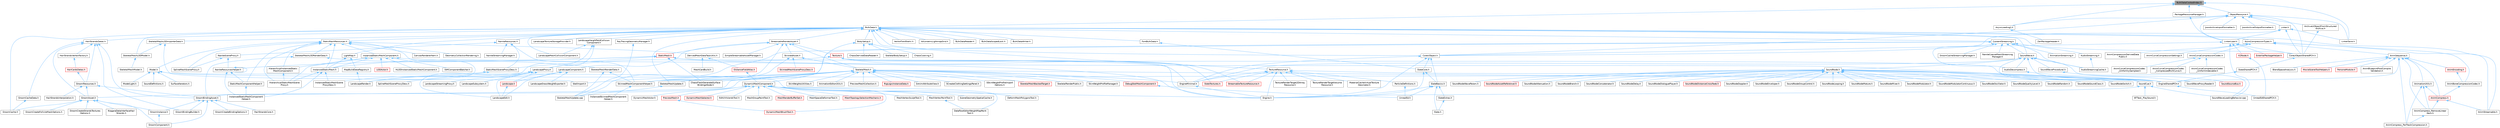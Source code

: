 digraph "BulkDataCookedIndex.h"
{
 // INTERACTIVE_SVG=YES
 // LATEX_PDF_SIZE
  bgcolor="transparent";
  edge [fontname=Helvetica,fontsize=10,labelfontname=Helvetica,labelfontsize=10];
  node [fontname=Helvetica,fontsize=10,shape=box,height=0.2,width=0.4];
  Node1 [id="Node000001",label="BulkDataCookedIndex.h",height=0.2,width=0.4,color="gray40", fillcolor="grey60", style="filled", fontcolor="black",tooltip=" "];
  Node1 -> Node2 [id="edge1_Node000001_Node000002",dir="back",color="steelblue1",style="solid",tooltip=" "];
  Node2 [id="Node000002",label="AsyncLoading2.h",height=0.2,width=0.4,color="grey40", fillcolor="white", style="filled",URL="$dd/db7/AsyncLoading2_8h.html",tooltip=" "];
  Node2 -> Node3 [id="edge2_Node000002_Node000003",dir="back",color="steelblue1",style="solid",tooltip=" "];
  Node3 [id="Node000003",label="ZenPackageHeader.h",height=0.2,width=0.4,color="grey40", fillcolor="white", style="filled",URL="$df/dfa/ZenPackageHeader_8h.html",tooltip=" "];
  Node1 -> Node4 [id="edge3_Node000001_Node000004",dir="back",color="steelblue1",style="solid",tooltip=" "];
  Node4 [id="Node000004",label="BulkData.h",height=0.2,width=0.4,color="grey40", fillcolor="white", style="filled",URL="$d4/d8e/BulkData_8h.html",tooltip=" "];
  Node4 -> Node5 [id="edge4_Node000004_Node000005",dir="back",color="steelblue1",style="solid",tooltip=" "];
  Node5 [id="Node000005",label="AnimCompressionTypes.h",height=0.2,width=0.4,color="grey40", fillcolor="white", style="filled",URL="$d1/d3b/AnimCompressionTypes_8h.html",tooltip=" "];
  Node5 -> Node6 [id="edge5_Node000005_Node000006",dir="back",color="steelblue1",style="solid",tooltip=" "];
  Node6 [id="Node000006",label="AnimBoneCompressionCodec.h",height=0.2,width=0.4,color="grey40", fillcolor="white", style="filled",URL="$dd/dc3/AnimBoneCompressionCodec_8h.html",tooltip=" "];
  Node6 -> Node7 [id="edge6_Node000006_Node000007",dir="back",color="steelblue1",style="solid",tooltip=" "];
  Node7 [id="Node000007",label="AnimCompress.h",height=0.2,width=0.4,color="red", fillcolor="#FFF0F0", style="filled",URL="$dd/d6d/AnimCompress_8h.html",tooltip=" "];
  Node7 -> Node11 [id="edge7_Node000007_Node000011",dir="back",color="steelblue1",style="solid",tooltip=" "];
  Node11 [id="Node000011",label="AnimCompress_RemoveLinear\lKeys.h",height=0.2,width=0.4,color="grey40", fillcolor="white", style="filled",URL="$d1/d0a/AnimCompress__RemoveLinearKeys_8h.html",tooltip=" "];
  Node11 -> Node12 [id="edge8_Node000011_Node000012",dir="back",color="steelblue1",style="solid",tooltip=" "];
  Node12 [id="Node000012",label="AnimCompress_PerTrackCompression.h",height=0.2,width=0.4,color="grey40", fillcolor="white", style="filled",URL="$d1/d22/AnimCompress__PerTrackCompression_8h.html",tooltip=" "];
  Node7 -> Node14 [id="edge9_Node000007_Node000014",dir="back",color="steelblue1",style="solid",tooltip=" "];
  Node14 [id="Node000014",label="AnimStreamable.h",height=0.2,width=0.4,color="grey40", fillcolor="white", style="filled",URL="$d1/d46/AnimStreamable_8h.html",tooltip=" "];
  Node5 -> Node15 [id="edge10_Node000005_Node000015",dir="back",color="steelblue1",style="solid",tooltip=" "];
  Node15 [id="Node000015",label="AnimCompressionDerivedData\lPublic.h",height=0.2,width=0.4,color="grey40", fillcolor="white", style="filled",URL="$dc/d36/AnimCompressionDerivedDataPublic_8h.html",tooltip=" "];
  Node5 -> Node16 [id="edge11_Node000005_Node000016",dir="back",color="steelblue1",style="solid",tooltip=" "];
  Node16 [id="Node000016",label="AnimCurveCompressionCodec.h",height=0.2,width=0.4,color="grey40", fillcolor="white", style="filled",URL="$d3/d77/AnimCurveCompressionCodec_8h.html",tooltip=" "];
  Node16 -> Node17 [id="edge12_Node000016_Node000017",dir="back",color="steelblue1",style="solid",tooltip=" "];
  Node17 [id="Node000017",label="AnimCurveCompressionCodec\l_CompressedRichCurve.h",height=0.2,width=0.4,color="grey40", fillcolor="white", style="filled",URL="$db/d72/AnimCurveCompressionCodec__CompressedRichCurve_8h.html",tooltip=" "];
  Node16 -> Node18 [id="edge13_Node000016_Node000018",dir="back",color="steelblue1",style="solid",tooltip=" "];
  Node18 [id="Node000018",label="AnimCurveCompressionCodec\l_UniformIndexable.h",height=0.2,width=0.4,color="grey40", fillcolor="white", style="filled",URL="$d7/d0a/AnimCurveCompressionCodec__UniformIndexable_8h.html",tooltip=" "];
  Node16 -> Node19 [id="edge14_Node000016_Node000019",dir="back",color="steelblue1",style="solid",tooltip=" "];
  Node19 [id="Node000019",label="AnimCurveCompressionCodec\l_UniformlySampled.h",height=0.2,width=0.4,color="grey40", fillcolor="white", style="filled",URL="$da/d4c/AnimCurveCompressionCodec__UniformlySampled_8h.html",tooltip=" "];
  Node5 -> Node20 [id="edge15_Node000005_Node000020",dir="back",color="steelblue1",style="solid",tooltip=" "];
  Node20 [id="Node000020",label="AnimCurveCompressionSettings.h",height=0.2,width=0.4,color="grey40", fillcolor="white", style="filled",URL="$d0/d49/AnimCurveCompressionSettings_8h.html",tooltip=" "];
  Node5 -> Node21 [id="edge16_Node000005_Node000021",dir="back",color="steelblue1",style="solid",tooltip=" "];
  Node21 [id="Node000021",label="AnimSequence.h",height=0.2,width=0.4,color="grey40", fillcolor="white", style="filled",URL="$d0/d8a/AnimSequence_8h.html",tooltip=" "];
  Node21 -> Node22 [id="edge17_Node000021_Node000022",dir="back",color="steelblue1",style="solid",tooltip=" "];
  Node22 [id="Node000022",label="AnimBlueprintPostCompile\lValidation.h",height=0.2,width=0.4,color="grey40", fillcolor="white", style="filled",URL="$de/d1b/AnimBlueprintPostCompileValidation_8h.html",tooltip=" "];
  Node21 -> Node7 [id="edge18_Node000021_Node000007",dir="back",color="steelblue1",style="solid",tooltip=" "];
  Node21 -> Node12 [id="edge19_Node000021_Node000012",dir="back",color="steelblue1",style="solid",tooltip=" "];
  Node21 -> Node11 [id="edge20_Node000021_Node000011",dir="back",color="steelblue1",style="solid",tooltip=" "];
  Node21 -> Node23 [id="edge21_Node000021_Node000023",dir="back",color="steelblue1",style="solid",tooltip=" "];
  Node23 [id="Node000023",label="AnimEncoding.h",height=0.2,width=0.4,color="red", fillcolor="#FFF0F0", style="filled",URL="$d9/dfd/AnimEncoding_8h.html",tooltip=" "];
  Node23 -> Node6 [id="edge22_Node000023_Node000006",dir="back",color="steelblue1",style="solid",tooltip=" "];
  Node21 -> Node28 [id="edge23_Node000021_Node000028",dir="back",color="steelblue1",style="solid",tooltip=" "];
  Node28 [id="Node000028",label="AnimationUtils.h",height=0.2,width=0.4,color="grey40", fillcolor="white", style="filled",URL="$d6/db6/AnimationUtils_8h.html",tooltip=" "];
  Node28 -> Node7 [id="edge24_Node000028_Node000007",dir="back",color="steelblue1",style="solid",tooltip=" "];
  Node28 -> Node12 [id="edge25_Node000028_Node000012",dir="back",color="steelblue1",style="solid",tooltip=" "];
  Node28 -> Node11 [id="edge26_Node000028_Node000011",dir="back",color="steelblue1",style="solid",tooltip=" "];
  Node21 -> Node29 [id="edge27_Node000021_Node000029",dir="back",color="steelblue1",style="solid",tooltip=" "];
  Node29 [id="Node000029",label="BlendSpaceAnalysis.h",height=0.2,width=0.4,color="grey40", fillcolor="white", style="filled",URL="$d7/daf/BlendSpaceAnalysis_8h.html",tooltip=" "];
  Node21 -> Node30 [id="edge28_Node000021_Node000030",dir="back",color="steelblue1",style="solid",tooltip=" "];
  Node30 [id="Node000030",label="EngineSharedPCH.h",height=0.2,width=0.4,color="grey40", fillcolor="white", style="filled",URL="$dc/dbb/EngineSharedPCH_8h.html",tooltip=" "];
  Node30 -> Node31 [id="edge29_Node000030_Node000031",dir="back",color="steelblue1",style="solid",tooltip=" "];
  Node31 [id="Node000031",label="UnrealEdSharedPCH.h",height=0.2,width=0.4,color="grey40", fillcolor="white", style="filled",URL="$d1/de6/UnrealEdSharedPCH_8h.html",tooltip=" "];
  Node21 -> Node32 [id="edge30_Node000021_Node000032",dir="back",color="steelblue1",style="solid",tooltip=" "];
  Node32 [id="Node000032",label="MovieSceneToolHelpers.h",height=0.2,width=0.4,color="red", fillcolor="#FFF0F0", style="filled",URL="$d4/d0e/MovieSceneToolHelpers_8h.html",tooltip=" "];
  Node21 -> Node37 [id="edge31_Node000021_Node000037",dir="back",color="steelblue1",style="solid",tooltip=" "];
  Node37 [id="Node000037",label="PersonaModule.h",height=0.2,width=0.4,color="red", fillcolor="#FFF0F0", style="filled",URL="$de/d74/PersonaModule_8h.html",tooltip=" "];
  Node5 -> Node14 [id="edge32_Node000005_Node000014",dir="back",color="steelblue1",style="solid",tooltip=" "];
  Node4 -> Node14 [id="edge33_Node000004_Node000014",dir="back",color="steelblue1",style="solid",tooltip=" "];
  Node4 -> Node39 [id="edge34_Node000004_Node000039",dir="back",color="steelblue1",style="solid",tooltip=" "];
  Node39 [id="Node000039",label="BodySetup.h",height=0.2,width=0.4,color="grey40", fillcolor="white", style="filled",URL="$d8/d7b/BodySetup_8h.html",tooltip=" "];
  Node39 -> Node40 [id="edge35_Node000039_Node000040",dir="back",color="steelblue1",style="solid",tooltip=" "];
  Node40 [id="Node000040",label="ChaosCooking.h",height=0.2,width=0.4,color="grey40", fillcolor="white", style="filled",URL="$de/d88/ChaosCooking_8h.html",tooltip=" "];
  Node39 -> Node41 [id="edge36_Node000039_Node000041",dir="back",color="steelblue1",style="solid",tooltip=" "];
  Node41 [id="Node000041",label="ChaosDerivedDataReader.h",height=0.2,width=0.4,color="grey40", fillcolor="white", style="filled",URL="$de/d70/ChaosDerivedDataReader_8h.html",tooltip=" "];
  Node39 -> Node42 [id="edge37_Node000039_Node000042",dir="back",color="steelblue1",style="solid",tooltip=" "];
  Node42 [id="Node000042",label="DynamicMeshComponent.h",height=0.2,width=0.4,color="grey40", fillcolor="white", style="filled",URL="$d8/d66/DynamicMeshComponent_8h.html",tooltip=" "];
  Node42 -> Node43 [id="edge38_Node000042_Node000043",dir="back",color="steelblue1",style="solid",tooltip=" "];
  Node43 [id="Node000043",label="DataflowEditorWeightMapPaint\lTool.h",height=0.2,width=0.4,color="grey40", fillcolor="white", style="filled",URL="$db/d46/DataflowEditorWeightMapPaintTool_8h.html",tooltip=" "];
  Node42 -> Node44 [id="edge39_Node000042_Node000044",dir="back",color="steelblue1",style="solid",tooltip=" "];
  Node44 [id="Node000044",label="DeformMeshPolygonsTool.h",height=0.2,width=0.4,color="grey40", fillcolor="white", style="filled",URL="$db/d72/DeformMeshPolygonsTool_8h.html",tooltip=" "];
  Node42 -> Node45 [id="edge40_Node000042_Node000045",dir="back",color="steelblue1",style="solid",tooltip=" "];
  Node45 [id="Node000045",label="DynamicMeshActor.h",height=0.2,width=0.4,color="grey40", fillcolor="white", style="filled",URL="$d1/d71/DynamicMeshActor_8h.html",tooltip=" "];
  Node42 -> Node46 [id="edge41_Node000042_Node000046",dir="back",color="steelblue1",style="solid",tooltip=" "];
  Node46 [id="Node000046",label="DynamicMeshBrushTool.h",height=0.2,width=0.4,color="red", fillcolor="#FFF0F0", style="filled",URL="$da/d04/DynamicMeshBrushTool_8h.html",tooltip=" "];
  Node42 -> Node50 [id="edge42_Node000042_Node000050",dir="back",color="steelblue1",style="solid",tooltip=" "];
  Node50 [id="Node000050",label="DynamicMeshSelector.h",height=0.2,width=0.4,color="red", fillcolor="#FFF0F0", style="filled",URL="$dc/d01/DynamicMeshSelector_8h.html",tooltip=" "];
  Node42 -> Node52 [id="edge43_Node000042_Node000052",dir="back",color="steelblue1",style="solid",tooltip=" "];
  Node52 [id="Node000052",label="EditUVIslandsTool.h",height=0.2,width=0.4,color="grey40", fillcolor="white", style="filled",URL="$d0/de4/EditUVIslandsTool_8h.html",tooltip=" "];
  Node42 -> Node53 [id="edge44_Node000042_Node000053",dir="back",color="steelblue1",style="solid",tooltip=" "];
  Node53 [id="Node000053",label="MeshGroupPaintTool.h",height=0.2,width=0.4,color="grey40", fillcolor="white", style="filled",URL="$dd/d04/MeshGroupPaintTool_8h.html",tooltip=" "];
  Node42 -> Node54 [id="edge45_Node000042_Node000054",dir="back",color="steelblue1",style="solid",tooltip=" "];
  Node54 [id="Node000054",label="MeshRenderBufferSet.h",height=0.2,width=0.4,color="red", fillcolor="#FFF0F0", style="filled",URL="$de/dc2/MeshRenderBufferSet_8h.html",tooltip=" "];
  Node42 -> Node56 [id="edge46_Node000042_Node000056",dir="back",color="steelblue1",style="solid",tooltip=" "];
  Node56 [id="Node000056",label="MeshSpaceDeformerTool.h",height=0.2,width=0.4,color="grey40", fillcolor="white", style="filled",URL="$d7/dc8/MeshSpaceDeformerTool_8h.html",tooltip=" "];
  Node42 -> Node57 [id="edge47_Node000042_Node000057",dir="back",color="steelblue1",style="solid",tooltip=" "];
  Node57 [id="Node000057",label="MeshTopologySelectionMechanic.h",height=0.2,width=0.4,color="red", fillcolor="#FFF0F0", style="filled",URL="$d5/d15/MeshTopologySelectionMechanic_8h.html",tooltip=" "];
  Node42 -> Node60 [id="edge48_Node000042_Node000060",dir="back",color="steelblue1",style="solid",tooltip=" "];
  Node60 [id="Node000060",label="MeshVertexPaintTool.h",height=0.2,width=0.4,color="grey40", fillcolor="white", style="filled",URL="$db/d74/MeshVertexPaintTool_8h.html",tooltip=" "];
  Node60 -> Node43 [id="edge49_Node000060_Node000043",dir="back",color="steelblue1",style="solid",tooltip=" "];
  Node42 -> Node61 [id="edge50_Node000042_Node000061",dir="back",color="steelblue1",style="solid",tooltip=" "];
  Node61 [id="Node000061",label="MeshVertexSculptTool.h",height=0.2,width=0.4,color="grey40", fillcolor="white", style="filled",URL="$dc/da6/MeshVertexSculptTool_8h.html",tooltip=" "];
  Node42 -> Node62 [id="edge51_Node000042_Node000062",dir="back",color="steelblue1",style="solid",tooltip=" "];
  Node62 [id="Node000062",label="PreviewMesh.h",height=0.2,width=0.4,color="red", fillcolor="#FFF0F0", style="filled",URL="$d6/d30/PreviewMesh_8h.html",tooltip=" "];
  Node62 -> Node46 [id="edge52_Node000062_Node000046",dir="back",color="steelblue1",style="solid",tooltip=" "];
  Node42 -> Node114 [id="edge53_Node000042_Node000114",dir="back",color="steelblue1",style="solid",tooltip=" "];
  Node114 [id="Node000114",label="SceneGeometrySpatialCache.h",height=0.2,width=0.4,color="grey40", fillcolor="white", style="filled",URL="$d6/d6f/SceneGeometrySpatialCache_8h.html",tooltip=" "];
  Node39 -> Node115 [id="edge54_Node000039_Node000115",dir="back",color="steelblue1",style="solid",tooltip=" "];
  Node115 [id="Node000115",label="SkeletalBodySetup.h",height=0.2,width=0.4,color="grey40", fillcolor="white", style="filled",URL="$dc/dbc/SkeletalBodySetup_8h.html",tooltip=" "];
  Node4 -> Node116 [id="edge55_Node000004_Node000116",dir="back",color="steelblue1",style="solid",tooltip=" "];
  Node116 [id="Node000116",label="BulkDataReader.h",height=0.2,width=0.4,color="grey40", fillcolor="white", style="filled",URL="$d4/d9b/BulkDataReader_8h.html",tooltip=" "];
  Node4 -> Node117 [id="edge56_Node000004_Node000117",dir="back",color="steelblue1",style="solid",tooltip=" "];
  Node117 [id="Node000117",label="BulkDataScopedLock.h",height=0.2,width=0.4,color="grey40", fillcolor="white", style="filled",URL="$da/d4e/BulkDataScopedLock_8h.html",tooltip=" "];
  Node4 -> Node118 [id="edge57_Node000004_Node000118",dir="back",color="steelblue1",style="solid",tooltip=" "];
  Node118 [id="Node000118",label="BulkDataWriter.h",height=0.2,width=0.4,color="grey40", fillcolor="white", style="filled",URL="$dc/dcb/BulkDataWriter_8h.html",tooltip=" "];
  Node4 -> Node119 [id="edge58_Node000004_Node000119",dir="back",color="steelblue1",style="solid",tooltip=" "];
  Node119 [id="Node000119",label="ContentStreaming.h",height=0.2,width=0.4,color="grey40", fillcolor="white", style="filled",URL="$dd/d05/ContentStreaming_8h.html",tooltip=" "];
  Node119 -> Node120 [id="edge59_Node000119_Node000120",dir="back",color="steelblue1",style="solid",tooltip=" "];
  Node120 [id="Node000120",label="AnimationStreaming.h",height=0.2,width=0.4,color="grey40", fillcolor="white", style="filled",URL="$d5/d44/AnimationStreaming_8h.html",tooltip=" "];
  Node119 -> Node121 [id="edge60_Node000119_Node000121",dir="back",color="steelblue1",style="solid",tooltip=" "];
  Node121 [id="Node000121",label="AudioDecompress.h",height=0.2,width=0.4,color="grey40", fillcolor="white", style="filled",URL="$d9/dfd/AudioDecompress_8h.html",tooltip=" "];
  Node121 -> Node122 [id="edge61_Node000121_Node000122",dir="back",color="steelblue1",style="solid",tooltip=" "];
  Node122 [id="Node000122",label="SoundWaveProxyReader.h",height=0.2,width=0.4,color="grey40", fillcolor="white", style="filled",URL="$d1/d23/SoundWaveProxyReader_8h.html",tooltip=" "];
  Node119 -> Node123 [id="edge62_Node000119_Node000123",dir="back",color="steelblue1",style="solid",tooltip=" "];
  Node123 [id="Node000123",label="AudioStreaming.h",height=0.2,width=0.4,color="grey40", fillcolor="white", style="filled",URL="$db/d37/AudioStreaming_8h.html",tooltip=" "];
  Node123 -> Node124 [id="edge63_Node000123_Node000124",dir="back",color="steelblue1",style="solid",tooltip=" "];
  Node124 [id="Node000124",label="AudioStreamingCache.h",height=0.2,width=0.4,color="grey40", fillcolor="white", style="filled",URL="$d2/dc1/AudioStreamingCache_8h.html",tooltip=" "];
  Node119 -> Node124 [id="edge64_Node000119_Node000124",dir="back",color="steelblue1",style="solid",tooltip=" "];
  Node119 -> Node125 [id="edge65_Node000119_Node000125",dir="back",color="steelblue1",style="solid",tooltip=" "];
  Node125 [id="Node000125",label="GroomCacheStreamingManager.h",height=0.2,width=0.4,color="grey40", fillcolor="white", style="filled",URL="$d3/dcf/GroomCacheStreamingManager_8h.html",tooltip=" "];
  Node119 -> Node126 [id="edge66_Node000119_Node000126",dir="back",color="steelblue1",style="solid",tooltip=" "];
  Node126 [id="Node000126",label="NaniteCoarseMeshStreaming\lManager.h",height=0.2,width=0.4,color="grey40", fillcolor="white", style="filled",URL="$d2/dd8/NaniteCoarseMeshStreamingManager_8h.html",tooltip=" "];
  Node119 -> Node127 [id="edge67_Node000119_Node000127",dir="back",color="steelblue1",style="solid",tooltip=" "];
  Node127 [id="Node000127",label="SkeletalMeshUpdate.cpp",height=0.2,width=0.4,color="grey40", fillcolor="white", style="filled",URL="$db/d45/SkeletalMeshUpdate_8cpp.html",tooltip=" "];
  Node119 -> Node128 [id="edge68_Node000119_Node000128",dir="back",color="steelblue1",style="solid",tooltip=" "];
  Node128 [id="Node000128",label="SkinnedMeshComponentHelper.h",height=0.2,width=0.4,color="grey40", fillcolor="white", style="filled",URL="$db/d81/SkinnedMeshComponentHelper_8h.html",tooltip=" "];
  Node128 -> Node129 [id="edge69_Node000128_Node000129",dir="back",color="steelblue1",style="solid",tooltip=" "];
  Node129 [id="Node000129",label="InstancedSkinnedMeshComponent\lHelper.h",height=0.2,width=0.4,color="grey40", fillcolor="white", style="filled",URL="$d1/d86/InstancedSkinnedMeshComponentHelper_8h.html",tooltip=" "];
  Node119 -> Node130 [id="edge70_Node000119_Node000130",dir="back",color="steelblue1",style="solid",tooltip=" "];
  Node130 [id="Node000130",label="SoundWave.h",height=0.2,width=0.4,color="grey40", fillcolor="white", style="filled",URL="$d3/d6d/SoundWave_8h.html",tooltip=" "];
  Node130 -> Node121 [id="edge71_Node000130_Node000121",dir="back",color="steelblue1",style="solid",tooltip=" "];
  Node130 -> Node124 [id="edge72_Node000130_Node000124",dir="back",color="steelblue1",style="solid",tooltip=" "];
  Node130 -> Node131 [id="edge73_Node000130_Node000131",dir="back",color="steelblue1",style="solid",tooltip=" "];
  Node131 [id="Node000131",label="EngineMinimal.h",height=0.2,width=0.4,color="grey40", fillcolor="white", style="filled",URL="$d0/d2c/EngineMinimal_8h.html",tooltip=" "];
  Node131 -> Node132 [id="edge74_Node000131_Node000132",dir="back",color="steelblue1",style="solid",tooltip=" "];
  Node132 [id="Node000132",label="Engine.h",height=0.2,width=0.4,color="grey40", fillcolor="white", style="filled",URL="$d1/d34/Public_2Engine_8h.html",tooltip=" "];
  Node130 -> Node30 [id="edge75_Node000130_Node000030",dir="back",color="steelblue1",style="solid",tooltip=" "];
  Node130 -> Node133 [id="edge76_Node000130_Node000133",dir="back",color="steelblue1",style="solid",tooltip=" "];
  Node133 [id="Node000133",label="SoundCue.h",height=0.2,width=0.4,color="grey40", fillcolor="white", style="filled",URL="$d8/d0b/SoundCue_8h.html",tooltip=" "];
  Node133 -> Node134 [id="edge77_Node000133_Node000134",dir="back",color="steelblue1",style="solid",tooltip=" "];
  Node134 [id="Node000134",label="BTTask_PlaySound.h",height=0.2,width=0.4,color="grey40", fillcolor="white", style="filled",URL="$d8/d54/BTTask__PlaySound_8h.html",tooltip=" "];
  Node133 -> Node132 [id="edge78_Node000133_Node000132",dir="back",color="steelblue1",style="solid",tooltip=" "];
  Node133 -> Node135 [id="edge79_Node000133_Node000135",dir="back",color="steelblue1",style="solid",tooltip=" "];
  Node135 [id="Node000135",label="SoundWaveLoadingBehavior.cpp",height=0.2,width=0.4,color="grey40", fillcolor="white", style="filled",URL="$d7/d95/SoundWaveLoadingBehavior_8cpp.html",tooltip=" "];
  Node130 -> Node136 [id="edge80_Node000130_Node000136",dir="back",color="steelblue1",style="solid",tooltip=" "];
  Node136 [id="Node000136",label="SoundNode.h",height=0.2,width=0.4,color="grey40", fillcolor="white", style="filled",URL="$da/d8b/SoundNode_8h.html",tooltip=" "];
  Node136 -> Node133 [id="edge81_Node000136_Node000133",dir="back",color="steelblue1",style="solid",tooltip=" "];
  Node136 -> Node137 [id="edge82_Node000136_Node000137",dir="back",color="steelblue1",style="solid",tooltip=" "];
  Node137 [id="Node000137",label="SoundNodeAssetReferencer.h",height=0.2,width=0.4,color="red", fillcolor="#FFF0F0", style="filled",URL="$d8/d71/SoundNodeAssetReferencer_8h.html",tooltip=" "];
  Node136 -> Node139 [id="edge83_Node000136_Node000139",dir="back",color="steelblue1",style="solid",tooltip=" "];
  Node139 [id="Node000139",label="SoundNodeAttenuation.h",height=0.2,width=0.4,color="grey40", fillcolor="white", style="filled",URL="$d0/d9d/SoundNodeAttenuation_8h.html",tooltip=" "];
  Node136 -> Node140 [id="edge84_Node000136_Node000140",dir="back",color="steelblue1",style="solid",tooltip=" "];
  Node140 [id="Node000140",label="SoundNodeBranch.h",height=0.2,width=0.4,color="grey40", fillcolor="white", style="filled",URL="$da/d79/SoundNodeBranch_8h.html",tooltip=" "];
  Node136 -> Node141 [id="edge85_Node000136_Node000141",dir="back",color="steelblue1",style="solid",tooltip=" "];
  Node141 [id="Node000141",label="SoundNodeConcatenator.h",height=0.2,width=0.4,color="grey40", fillcolor="white", style="filled",URL="$da/d65/SoundNodeConcatenator_8h.html",tooltip=" "];
  Node136 -> Node142 [id="edge86_Node000136_Node000142",dir="back",color="steelblue1",style="solid",tooltip=" "];
  Node142 [id="Node000142",label="SoundNodeDelay.h",height=0.2,width=0.4,color="grey40", fillcolor="white", style="filled",URL="$d2/d23/SoundNodeDelay_8h.html",tooltip=" "];
  Node136 -> Node143 [id="edge87_Node000136_Node000143",dir="back",color="steelblue1",style="solid",tooltip=" "];
  Node143 [id="Node000143",label="SoundNodeDialoguePlayer.h",height=0.2,width=0.4,color="grey40", fillcolor="white", style="filled",URL="$d5/dd3/SoundNodeDialoguePlayer_8h.html",tooltip=" "];
  Node136 -> Node144 [id="edge88_Node000136_Node000144",dir="back",color="steelblue1",style="solid",tooltip=" "];
  Node144 [id="Node000144",label="SoundNodeDistanceCrossFade.h",height=0.2,width=0.4,color="red", fillcolor="#FFF0F0", style="filled",URL="$df/da7/SoundNodeDistanceCrossFade_8h.html",tooltip=" "];
  Node136 -> Node146 [id="edge89_Node000136_Node000146",dir="back",color="steelblue1",style="solid",tooltip=" "];
  Node146 [id="Node000146",label="SoundNodeDoppler.h",height=0.2,width=0.4,color="grey40", fillcolor="white", style="filled",URL="$d1/d51/SoundNodeDoppler_8h.html",tooltip=" "];
  Node136 -> Node147 [id="edge90_Node000136_Node000147",dir="back",color="steelblue1",style="solid",tooltip=" "];
  Node147 [id="Node000147",label="SoundNodeEnveloper.h",height=0.2,width=0.4,color="grey40", fillcolor="white", style="filled",URL="$d8/db7/SoundNodeEnveloper_8h.html",tooltip=" "];
  Node136 -> Node148 [id="edge91_Node000136_Node000148",dir="back",color="steelblue1",style="solid",tooltip=" "];
  Node148 [id="Node000148",label="SoundNodeGroupControl.h",height=0.2,width=0.4,color="grey40", fillcolor="white", style="filled",URL="$d6/db7/SoundNodeGroupControl_8h.html",tooltip=" "];
  Node136 -> Node149 [id="edge92_Node000136_Node000149",dir="back",color="steelblue1",style="solid",tooltip=" "];
  Node149 [id="Node000149",label="SoundNodeLooping.h",height=0.2,width=0.4,color="grey40", fillcolor="white", style="filled",URL="$d5/dcc/SoundNodeLooping_8h.html",tooltip=" "];
  Node136 -> Node150 [id="edge93_Node000136_Node000150",dir="back",color="steelblue1",style="solid",tooltip=" "];
  Node150 [id="Node000150",label="SoundNodeMature.h",height=0.2,width=0.4,color="grey40", fillcolor="white", style="filled",URL="$d0/d81/SoundNodeMature_8h.html",tooltip=" "];
  Node136 -> Node151 [id="edge94_Node000136_Node000151",dir="back",color="steelblue1",style="solid",tooltip=" "];
  Node151 [id="Node000151",label="SoundNodeMixer.h",height=0.2,width=0.4,color="grey40", fillcolor="white", style="filled",URL="$d5/d94/SoundNodeMixer_8h.html",tooltip=" "];
  Node136 -> Node152 [id="edge95_Node000136_Node000152",dir="back",color="steelblue1",style="solid",tooltip=" "];
  Node152 [id="Node000152",label="SoundNodeModulator.h",height=0.2,width=0.4,color="grey40", fillcolor="white", style="filled",URL="$d6/dab/SoundNodeModulator_8h.html",tooltip=" "];
  Node136 -> Node153 [id="edge96_Node000136_Node000153",dir="back",color="steelblue1",style="solid",tooltip=" "];
  Node153 [id="Node000153",label="SoundNodeModulatorContinuous.h",height=0.2,width=0.4,color="grey40", fillcolor="white", style="filled",URL="$d4/ddb/SoundNodeModulatorContinuous_8h.html",tooltip=" "];
  Node136 -> Node154 [id="edge97_Node000136_Node000154",dir="back",color="steelblue1",style="solid",tooltip=" "];
  Node154 [id="Node000154",label="SoundNodeOscillator.h",height=0.2,width=0.4,color="grey40", fillcolor="white", style="filled",URL="$d4/d80/SoundNodeOscillator_8h.html",tooltip=" "];
  Node136 -> Node155 [id="edge98_Node000136_Node000155",dir="back",color="steelblue1",style="solid",tooltip=" "];
  Node155 [id="Node000155",label="SoundNodeQualityLevel.h",height=0.2,width=0.4,color="grey40", fillcolor="white", style="filled",URL="$db/d51/SoundNodeQualityLevel_8h.html",tooltip=" "];
  Node136 -> Node156 [id="edge99_Node000136_Node000156",dir="back",color="steelblue1",style="solid",tooltip=" "];
  Node156 [id="Node000156",label="SoundNodeRandom.h",height=0.2,width=0.4,color="grey40", fillcolor="white", style="filled",URL="$da/d39/SoundNodeRandom_8h.html",tooltip=" "];
  Node136 -> Node157 [id="edge100_Node000136_Node000157",dir="back",color="steelblue1",style="solid",tooltip=" "];
  Node157 [id="Node000157",label="SoundNodeSoundClass.h",height=0.2,width=0.4,color="grey40", fillcolor="white", style="filled",URL="$d8/dd0/SoundNodeSoundClass_8h.html",tooltip=" "];
  Node136 -> Node158 [id="edge101_Node000136_Node000158",dir="back",color="steelblue1",style="solid",tooltip=" "];
  Node158 [id="Node000158",label="SoundNodeSwitch.h",height=0.2,width=0.4,color="grey40", fillcolor="white", style="filled",URL="$d2/de4/SoundNodeSwitch_8h.html",tooltip=" "];
  Node136 -> Node159 [id="edge102_Node000136_Node000159",dir="back",color="steelblue1",style="solid",tooltip=" "];
  Node159 [id="Node000159",label="SoundNodeWaveParam.h",height=0.2,width=0.4,color="grey40", fillcolor="white", style="filled",URL="$d4/d82/SoundNodeWaveParam_8h.html",tooltip=" "];
  Node130 -> Node135 [id="edge103_Node000130_Node000135",dir="back",color="steelblue1",style="solid",tooltip=" "];
  Node130 -> Node160 [id="edge104_Node000130_Node000160",dir="back",color="steelblue1",style="solid",tooltip=" "];
  Node160 [id="Node000160",label="SoundWaveProcedural.h",height=0.2,width=0.4,color="grey40", fillcolor="white", style="filled",URL="$d8/d4f/SoundWaveProcedural_8h.html",tooltip=" "];
  Node160 -> Node161 [id="edge105_Node000160_Node000161",dir="back",color="steelblue1",style="solid",tooltip=" "];
  Node161 [id="Node000161",label="SoundSourceBus.h",height=0.2,width=0.4,color="red", fillcolor="#FFF0F0", style="filled",URL="$d3/d51/SoundSourceBus_8h.html",tooltip=" "];
  Node4 -> Node167 [id="edge106_Node000004_Node000167",dir="back",color="steelblue1",style="solid",tooltip=" "];
  Node167 [id="Node000167",label="CoreUObject.h",height=0.2,width=0.4,color="grey40", fillcolor="white", style="filled",URL="$d0/ded/CoreUObject_8h.html",tooltip=" "];
  Node167 -> Node132 [id="edge107_Node000167_Node000132",dir="back",color="steelblue1",style="solid",tooltip=" "];
  Node167 -> Node131 [id="edge108_Node000167_Node000131",dir="back",color="steelblue1",style="solid",tooltip=" "];
  Node167 -> Node168 [id="edge109_Node000167_Node000168",dir="back",color="steelblue1",style="solid",tooltip=" "];
  Node168 [id="Node000168",label="SlateBasics.h",height=0.2,width=0.4,color="grey40", fillcolor="white", style="filled",URL="$da/d2f/SlateBasics_8h.html",tooltip=" "];
  Node168 -> Node132 [id="edge110_Node000168_Node000132",dir="back",color="steelblue1",style="solid",tooltip=" "];
  Node168 -> Node169 [id="edge111_Node000168_Node000169",dir="back",color="steelblue1",style="solid",tooltip=" "];
  Node169 [id="Node000169",label="Slate.h",height=0.2,width=0.4,color="grey40", fillcolor="white", style="filled",URL="$d2/dc0/Slate_8h.html",tooltip=" "];
  Node168 -> Node170 [id="edge112_Node000168_Node000170",dir="back",color="steelblue1",style="solid",tooltip=" "];
  Node170 [id="Node000170",label="SlateExtras.h",height=0.2,width=0.4,color="grey40", fillcolor="white", style="filled",URL="$d8/dec/SlateExtras_8h.html",tooltip=" "];
  Node170 -> Node169 [id="edge113_Node000170_Node000169",dir="back",color="steelblue1",style="solid",tooltip=" "];
  Node168 -> Node171 [id="edge114_Node000168_Node000171",dir="back",color="steelblue1",style="solid",tooltip=" "];
  Node171 [id="Node000171",label="UnrealEd.h",height=0.2,width=0.4,color="grey40", fillcolor="white", style="filled",URL="$d2/d5f/UnrealEd_8h.html",tooltip=" "];
  Node167 -> Node172 [id="edge115_Node000167_Node000172",dir="back",color="steelblue1",style="solid",tooltip=" "];
  Node172 [id="Node000172",label="SlateCore.h",height=0.2,width=0.4,color="grey40", fillcolor="white", style="filled",URL="$dc/d03/SlateCore_8h.html",tooltip=" "];
  Node172 -> Node132 [id="edge116_Node000172_Node000132",dir="back",color="steelblue1",style="solid",tooltip=" "];
  Node172 -> Node168 [id="edge117_Node000172_Node000168",dir="back",color="steelblue1",style="solid",tooltip=" "];
  Node4 -> Node173 [id="edge118_Node000004_Node000173",dir="back",color="steelblue1",style="solid",tooltip=" "];
  Node173 [id="Node000173",label="CoreUObjectSharedPCH.h",height=0.2,width=0.4,color="grey40", fillcolor="white", style="filled",URL="$de/d2f/CoreUObjectSharedPCH_8h.html",tooltip=" "];
  Node173 -> Node174 [id="edge119_Node000173_Node000174",dir="back",color="steelblue1",style="solid",tooltip=" "];
  Node174 [id="Node000174",label="SlateSharedPCH.h",height=0.2,width=0.4,color="grey40", fillcolor="white", style="filled",URL="$d1/dfc/SlateSharedPCH_8h.html",tooltip=" "];
  Node174 -> Node30 [id="edge120_Node000174_Node000030",dir="back",color="steelblue1",style="solid",tooltip=" "];
  Node4 -> Node175 [id="edge121_Node000004_Node000175",dir="back",color="steelblue1",style="solid",tooltip=" "];
  Node175 [id="Node000175",label="FontBulkData.h",height=0.2,width=0.4,color="grey40", fillcolor="white", style="filled",URL="$dc/dfb/FontBulkData_8h.html",tooltip=" "];
  Node175 -> Node172 [id="edge122_Node000175_Node000172",dir="back",color="steelblue1",style="solid",tooltip=" "];
  Node4 -> Node176 [id="edge123_Node000004_Node000176",dir="back",color="steelblue1",style="solid",tooltip=" "];
  Node176 [id="Node000176",label="GroomCache.h",height=0.2,width=0.4,color="grey40", fillcolor="white", style="filled",URL="$d7/d6e/GroomCache_8h.html",tooltip=" "];
  Node4 -> Node177 [id="edge124_Node000004_Node000177",dir="back",color="steelblue1",style="solid",tooltip=" "];
  Node177 [id="Node000177",label="HairStrandsDatas.h",height=0.2,width=0.4,color="grey40", fillcolor="white", style="filled",URL="$d6/daf/HairStrandsDatas_8h.html",tooltip=" "];
  Node177 -> Node178 [id="edge125_Node000177_Node000178",dir="back",color="steelblue1",style="solid",tooltip=" "];
  Node178 [id="Node000178",label="GroomAsset.h",height=0.2,width=0.4,color="grey40", fillcolor="white", style="filled",URL="$d8/df1/GroomAsset_8h.html",tooltip=" "];
  Node178 -> Node176 [id="edge126_Node000178_Node000176",dir="back",color="steelblue1",style="solid",tooltip=" "];
  Node178 -> Node179 [id="edge127_Node000178_Node000179",dir="back",color="steelblue1",style="solid",tooltip=" "];
  Node179 [id="Node000179",label="GroomComponent.h",height=0.2,width=0.4,color="grey40", fillcolor="white", style="filled",URL="$de/d2e/GroomComponent_8h.html",tooltip=" "];
  Node178 -> Node180 [id="edge128_Node000178_Node000180",dir="back",color="steelblue1",style="solid",tooltip=" "];
  Node180 [id="Node000180",label="GroomCreateFollicleMaskOptions.h",height=0.2,width=0.4,color="grey40", fillcolor="white", style="filled",URL="$d7/d8b/GroomCreateFollicleMaskOptions_8h.html",tooltip=" "];
  Node178 -> Node181 [id="edge129_Node000178_Node000181",dir="back",color="steelblue1",style="solid",tooltip=" "];
  Node181 [id="Node000181",label="GroomCreateStrandsTextures\lOptions.h",height=0.2,width=0.4,color="grey40", fillcolor="white", style="filled",URL="$da/dfc/GroomCreateStrandsTexturesOptions_8h.html",tooltip=" "];
  Node178 -> Node182 [id="edge130_Node000178_Node000182",dir="back",color="steelblue1",style="solid",tooltip=" "];
  Node182 [id="Node000182",label="GroomInstance.h",height=0.2,width=0.4,color="grey40", fillcolor="white", style="filled",URL="$dd/d47/GroomInstance_8h.html",tooltip=" "];
  Node182 -> Node179 [id="edge131_Node000182_Node000179",dir="back",color="steelblue1",style="solid",tooltip=" "];
  Node178 -> Node183 [id="edge132_Node000178_Node000183",dir="back",color="steelblue1",style="solid",tooltip=" "];
  Node183 [id="Node000183",label="NiagaraDataInterfaceHair\lStrands.h",height=0.2,width=0.4,color="grey40", fillcolor="white", style="filled",URL="$da/dd2/NiagaraDataInterfaceHairStrands_8h.html",tooltip=" "];
  Node177 -> Node184 [id="edge133_Node000177_Node000184",dir="back",color="steelblue1",style="solid",tooltip=" "];
  Node184 [id="Node000184",label="GroomBindingAsset.h",height=0.2,width=0.4,color="grey40", fillcolor="white", style="filled",URL="$de/d26/GroomBindingAsset_8h.html",tooltip=" "];
  Node184 -> Node185 [id="edge134_Node000184_Node000185",dir="back",color="steelblue1",style="solid",tooltip=" "];
  Node185 [id="Node000185",label="GroomBindingBuilder.h",height=0.2,width=0.4,color="grey40", fillcolor="white", style="filled",URL="$d2/d2f/GroomBindingBuilder_8h.html",tooltip=" "];
  Node184 -> Node179 [id="edge135_Node000184_Node000179",dir="back",color="steelblue1",style="solid",tooltip=" "];
  Node184 -> Node186 [id="edge136_Node000184_Node000186",dir="back",color="steelblue1",style="solid",tooltip=" "];
  Node186 [id="Node000186",label="GroomCreateBindingOptions.h",height=0.2,width=0.4,color="grey40", fillcolor="white", style="filled",URL="$d5/dba/GroomCreateBindingOptions_8h.html",tooltip=" "];
  Node184 -> Node182 [id="edge137_Node000184_Node000182",dir="back",color="steelblue1",style="solid",tooltip=" "];
  Node184 -> Node187 [id="edge138_Node000184_Node000187",dir="back",color="steelblue1",style="solid",tooltip=" "];
  Node187 [id="Node000187",label="HairStrandsCore.h",height=0.2,width=0.4,color="grey40", fillcolor="white", style="filled",URL="$d7/def/HairStrandsCore_8h.html",tooltip=" "];
  Node177 -> Node185 [id="edge139_Node000177_Node000185",dir="back",color="steelblue1",style="solid",tooltip=" "];
  Node177 -> Node188 [id="edge140_Node000177_Node000188",dir="back",color="steelblue1",style="solid",tooltip=" "];
  Node188 [id="Node000188",label="GroomCacheData.h",height=0.2,width=0.4,color="grey40", fillcolor="white", style="filled",URL="$d3/d80/GroomCacheData_8h.html",tooltip=" "];
  Node188 -> Node176 [id="edge141_Node000188_Node000176",dir="back",color="steelblue1",style="solid",tooltip=" "];
  Node177 -> Node189 [id="edge142_Node000177_Node000189",dir="back",color="steelblue1",style="solid",tooltip=" "];
  Node189 [id="Node000189",label="GroomResources.h",height=0.2,width=0.4,color="grey40", fillcolor="white", style="filled",URL="$d0/d70/GroomResources_8h.html",tooltip=" "];
  Node189 -> Node178 [id="edge143_Node000189_Node000178",dir="back",color="steelblue1",style="solid",tooltip=" "];
  Node189 -> Node184 [id="edge144_Node000189_Node000184",dir="back",color="steelblue1",style="solid",tooltip=" "];
  Node189 -> Node190 [id="edge145_Node000189_Node000190",dir="back",color="steelblue1",style="solid",tooltip=" "];
  Node190 [id="Node000190",label="HairStrandsInterpolation.h",height=0.2,width=0.4,color="grey40", fillcolor="white", style="filled",URL="$de/dab/HairStrandsInterpolation_8h.html",tooltip=" "];
  Node177 -> Node191 [id="edge146_Node000177_Node000191",dir="back",color="steelblue1",style="solid",tooltip=" "];
  Node191 [id="Node000191",label="HairStrandsVertexFactory.h",height=0.2,width=0.4,color="grey40", fillcolor="white", style="filled",URL="$d0/d1c/HairStrandsVertexFactory_8h.html",tooltip=" "];
  Node191 -> Node192 [id="edge147_Node000191_Node000192",dir="back",color="steelblue1",style="solid",tooltip=" "];
  Node192 [id="Node000192",label="HairCardsDatas.h",height=0.2,width=0.4,color="red", fillcolor="#FFF0F0", style="filled",URL="$da/d01/HairCardsDatas_8h.html",tooltip=" "];
  Node192 -> Node189 [id="edge148_Node000192_Node000189",dir="back",color="steelblue1",style="solid",tooltip=" "];
  Node4 -> Node194 [id="edge149_Node000004_Node000194",dir="back",color="steelblue1",style="solid",tooltip=" "];
  Node194 [id="Node000194",label="LandscapeHeightfieldCollision\lComponent.h",height=0.2,width=0.4,color="grey40", fillcolor="white", style="filled",URL="$d2/d06/LandscapeHeightfieldCollisionComponent_8h.html",tooltip=" "];
  Node194 -> Node195 [id="edge150_Node000194_Node000195",dir="back",color="steelblue1",style="solid",tooltip=" "];
  Node195 [id="Node000195",label="LandscapeEdit.h",height=0.2,width=0.4,color="grey40", fillcolor="white", style="filled",URL="$df/d61/LandscapeEdit_8h.html",tooltip=" "];
  Node194 -> Node196 [id="edge151_Node000194_Node000196",dir="back",color="steelblue1",style="solid",tooltip=" "];
  Node196 [id="Node000196",label="LandscapeMeshCollisionComponent.h",height=0.2,width=0.4,color="grey40", fillcolor="white", style="filled",URL="$d0/dab/LandscapeMeshCollisionComponent_8h.html",tooltip=" "];
  Node194 -> Node197 [id="edge152_Node000194_Node000197",dir="back",color="steelblue1",style="solid",tooltip=" "];
  Node197 [id="Node000197",label="LandscapeProxy.h",height=0.2,width=0.4,color="grey40", fillcolor="white", style="filled",URL="$db/dae/LandscapeProxy_8h.html",tooltip=" "];
  Node197 -> Node198 [id="edge153_Node000197_Node000198",dir="back",color="steelblue1",style="solid",tooltip=" "];
  Node198 [id="Node000198",label="Landscape.h",height=0.2,width=0.4,color="red", fillcolor="#FFF0F0", style="filled",URL="$d5/dd6/Landscape_8h.html",tooltip=" "];
  Node198 -> Node195 [id="edge154_Node000198_Node000195",dir="back",color="steelblue1",style="solid",tooltip=" "];
  Node197 -> Node195 [id="edge155_Node000197_Node000195",dir="back",color="steelblue1",style="solid",tooltip=" "];
  Node197 -> Node203 [id="edge156_Node000197_Node000203",dir="back",color="steelblue1",style="solid",tooltip=" "];
  Node203 [id="Node000203",label="LandscapeRender.h",height=0.2,width=0.4,color="grey40", fillcolor="white", style="filled",URL="$df/d67/LandscapeRender_8h.html",tooltip=" "];
  Node197 -> Node204 [id="edge157_Node000197_Node000204",dir="back",color="steelblue1",style="solid",tooltip=" "];
  Node204 [id="Node000204",label="LandscapeStreamingProxy.h",height=0.2,width=0.4,color="grey40", fillcolor="white", style="filled",URL="$de/d5a/LandscapeStreamingProxy_8h.html",tooltip=" "];
  Node197 -> Node205 [id="edge158_Node000197_Node000205",dir="back",color="steelblue1",style="solid",tooltip=" "];
  Node205 [id="Node000205",label="LandscapeSubsystem.h",height=0.2,width=0.4,color="grey40", fillcolor="white", style="filled",URL="$d7/ddd/LandscapeSubsystem_8h.html",tooltip=" "];
  Node4 -> Node196 [id="edge159_Node000004_Node000196",dir="back",color="steelblue1",style="solid",tooltip=" "];
  Node4 -> Node206 [id="edge160_Node000004_Node000206",dir="back",color="steelblue1",style="solid",tooltip=" "];
  Node206 [id="Node000206",label="LandscapeTextureStorageProvider.h",height=0.2,width=0.4,color="grey40", fillcolor="white", style="filled",URL="$d6/d2b/LandscapeTextureStorageProvider_8h.html",tooltip=" "];
  Node4 -> Node207 [id="edge161_Node000004_Node000207",dir="back",color="steelblue1",style="solid",tooltip=" "];
  Node207 [id="Node000207",label="LightMap.h",height=0.2,width=0.4,color="grey40", fillcolor="white", style="filled",URL="$d1/d76/LightMap_8h.html",tooltip=" "];
  Node207 -> Node208 [id="edge162_Node000207_Node000208",dir="back",color="steelblue1",style="solid",tooltip=" "];
  Node208 [id="Node000208",label="InstancedStaticMesh.h",height=0.2,width=0.4,color="grey40", fillcolor="white", style="filled",URL="$dd/d89/InstancedStaticMesh_8h.html",tooltip=" "];
  Node208 -> Node209 [id="edge163_Node000208_Node000209",dir="back",color="steelblue1",style="solid",tooltip=" "];
  Node209 [id="Node000209",label="HierarchicalStaticMeshScene\lProxy.h",height=0.2,width=0.4,color="grey40", fillcolor="white", style="filled",URL="$d3/d4d/HierarchicalStaticMeshSceneProxy_8h.html",tooltip=" "];
  Node208 -> Node210 [id="edge164_Node000208_Node000210",dir="back",color="steelblue1",style="solid",tooltip=" "];
  Node210 [id="Node000210",label="InstancedStaticMeshComponent\lHelper.h",height=0.2,width=0.4,color="grey40", fillcolor="white", style="filled",URL="$dc/dc7/InstancedStaticMeshComponentHelper_8h.html",tooltip=" "];
  Node208 -> Node211 [id="edge165_Node000208_Node000211",dir="back",color="steelblue1",style="solid",tooltip=" "];
  Node211 [id="Node000211",label="InstancedStaticMeshScene\lProxyDesc.h",height=0.2,width=0.4,color="grey40", fillcolor="white", style="filled",URL="$db/dcf/InstancedStaticMeshSceneProxyDesc_8h.html",tooltip=" "];
  Node207 -> Node212 [id="edge166_Node000207_Node000212",dir="back",color="steelblue1",style="solid",tooltip=" "];
  Node212 [id="Node000212",label="MapBuildDataRegistry.h",height=0.2,width=0.4,color="grey40", fillcolor="white", style="filled",URL="$df/dac/MapBuildDataRegistry_8h.html",tooltip=" "];
  Node212 -> Node203 [id="edge167_Node000212_Node000203",dir="back",color="steelblue1",style="solid",tooltip=" "];
  Node4 -> Node213 [id="edge168_Node000004_Node000213",dir="back",color="steelblue1",style="solid",tooltip=" "];
  Node213 [id="Node000213",label="NaniteResources.h",height=0.2,width=0.4,color="grey40", fillcolor="white", style="filled",URL="$d7/d8b/NaniteResources_8h.html",tooltip=" "];
  Node213 -> Node214 [id="edge169_Node000213_Node000214",dir="back",color="steelblue1",style="solid",tooltip=" "];
  Node214 [id="Node000214",label="NaniteSceneProxy.h",height=0.2,width=0.4,color="grey40", fillcolor="white", style="filled",URL="$de/dae/NaniteSceneProxy_8h.html",tooltip=" "];
  Node214 -> Node215 [id="edge170_Node000214_Node000215",dir="back",color="steelblue1",style="solid",tooltip=" "];
  Node215 [id="Node000215",label="NaniteResourcesHelper.h",height=0.2,width=0.4,color="grey40", fillcolor="white", style="filled",URL="$dc/d48/NaniteResourcesHelper_8h.html",tooltip=" "];
  Node215 -> Node210 [id="edge171_Node000215_Node000210",dir="back",color="steelblue1",style="solid",tooltip=" "];
  Node215 -> Node215 [id="edge172_Node000215_Node000215",dir="back",color="steelblue1",style="solid",tooltip=" "];
  Node215 -> Node216 [id="edge173_Node000215_Node000216",dir="back",color="steelblue1",style="solid",tooltip=" "];
  Node216 [id="Node000216",label="StaticMeshComponentHelper.h",height=0.2,width=0.4,color="grey40", fillcolor="white", style="filled",URL="$dc/dc1/StaticMeshComponentHelper_8h.html",tooltip=" "];
  Node216 -> Node210 [id="edge174_Node000216_Node000210",dir="back",color="steelblue1",style="solid",tooltip=" "];
  Node214 -> Node217 [id="edge175_Node000214_Node000217",dir="back",color="steelblue1",style="solid",tooltip=" "];
  Node217 [id="Node000217",label="SplineMeshSceneProxy.h",height=0.2,width=0.4,color="grey40", fillcolor="white", style="filled",URL="$dd/dcb/SplineMeshSceneProxy_8h.html",tooltip=" "];
  Node213 -> Node218 [id="edge176_Node000213_Node000218",dir="back",color="steelblue1",style="solid",tooltip=" "];
  Node218 [id="Node000218",label="NaniteStreamingManager.h",height=0.2,width=0.4,color="grey40", fillcolor="white", style="filled",URL="$d2/d3f/NaniteStreamingManager_8h.html",tooltip=" "];
  Node213 -> Node128 [id="edge177_Node000213_Node000128",dir="back",color="steelblue1",style="solid",tooltip=" "];
  Node213 -> Node219 [id="edge178_Node000213_Node000219",dir="back",color="steelblue1",style="solid",tooltip=" "];
  Node219 [id="Node000219",label="StaticMeshSceneProxyDesc.h",height=0.2,width=0.4,color="grey40", fillcolor="white", style="filled",URL="$d0/d31/StaticMeshSceneProxyDesc_8h.html",tooltip=" "];
  Node219 -> Node211 [id="edge179_Node000219_Node000211",dir="back",color="steelblue1",style="solid",tooltip=" "];
  Node219 -> Node220 [id="edge180_Node000219_Node000220",dir="back",color="steelblue1",style="solid",tooltip=" "];
  Node220 [id="Node000220",label="SplineMeshSceneProxyDesc.h",height=0.2,width=0.4,color="grey40", fillcolor="white", style="filled",URL="$db/d1b/SplineMeshSceneProxyDesc_8h.html",tooltip=" "];
  Node4 -> Node221 [id="edge181_Node000004_Node000221",dir="back",color="steelblue1",style="solid",tooltip=" "];
  Node221 [id="Node000221",label="RayTracingGeometryManager.h",height=0.2,width=0.4,color="grey40", fillcolor="white", style="filled",URL="$d0/df3/RayTracingGeometryManager_8h.html",tooltip=" "];
  Node221 -> Node127 [id="edge182_Node000221_Node000127",dir="back",color="steelblue1",style="solid",tooltip=" "];
  Node4 -> Node222 [id="edge183_Node000004_Node000222",dir="back",color="steelblue1",style="solid",tooltip=" "];
  Node222 [id="Node000222",label="SkeletalMeshLODImporterData.h",height=0.2,width=0.4,color="grey40", fillcolor="white", style="filled",URL="$de/dc6/SkeletalMeshLODImporterData_8h.html",tooltip=" "];
  Node222 -> Node223 [id="edge184_Node000222_Node000223",dir="back",color="steelblue1",style="solid",tooltip=" "];
  Node223 [id="Node000223",label="SkelImport.h",height=0.2,width=0.4,color="grey40", fillcolor="white", style="filled",URL="$d2/d8b/SkelImport_8h.html",tooltip=" "];
  Node222 -> Node224 [id="edge185_Node000222_Node000224",dir="back",color="steelblue1",style="solid",tooltip=" "];
  Node224 [id="Node000224",label="SkeletalMeshLODModel.h",height=0.2,width=0.4,color="grey40", fillcolor="white", style="filled",URL="$d2/d34/SkeletalMeshLODModel_8h.html",tooltip=" "];
  Node224 -> Node225 [id="edge186_Node000224_Node000225",dir="back",color="steelblue1",style="solid",tooltip=" "];
  Node225 [id="Node000225",label="SkeletalMeshModel.h",height=0.2,width=0.4,color="grey40", fillcolor="white", style="filled",URL="$d1/d2c/SkeletalMeshModel_8h.html",tooltip=" "];
  Node4 -> Node224 [id="edge187_Node000004_Node000224",dir="back",color="steelblue1",style="solid",tooltip=" "];
  Node4 -> Node226 [id="edge188_Node000004_Node000226",dir="back",color="steelblue1",style="solid",tooltip=" "];
  Node226 [id="Node000226",label="SkeletalMeshUpdate.h",height=0.2,width=0.4,color="grey40", fillcolor="white", style="filled",URL="$df/d79/SkeletalMeshUpdate_8h.html",tooltip=" "];
  Node226 -> Node127 [id="edge189_Node000226_Node000127",dir="back",color="steelblue1",style="solid",tooltip=" "];
  Node4 -> Node130 [id="edge190_Node000004_Node000130",dir="back",color="steelblue1",style="solid",tooltip=" "];
  Node4 -> Node227 [id="edge191_Node000004_Node000227",dir="back",color="steelblue1",style="solid",tooltip=" "];
  Node227 [id="Node000227",label="StaticMeshResources.h",height=0.2,width=0.4,color="grey40", fillcolor="white", style="filled",URL="$d0/db7/StaticMeshResources_8h.html",tooltip=" "];
  Node227 -> Node228 [id="edge192_Node000227_Node000228",dir="back",color="steelblue1",style="solid",tooltip=" "];
  Node228 [id="Node000228",label="CanvasRendererItem.h",height=0.2,width=0.4,color="grey40", fillcolor="white", style="filled",URL="$d7/d93/CanvasRendererItem_8h.html",tooltip=" "];
  Node227 -> Node229 [id="edge193_Node000227_Node000229",dir="back",color="steelblue1",style="solid",tooltip=" "];
  Node229 [id="Node000229",label="DerivedMeshDataTaskUtils.h",height=0.2,width=0.4,color="grey40", fillcolor="white", style="filled",URL="$d2/d98/DerivedMeshDataTaskUtils_8h.html",tooltip=" "];
  Node229 -> Node230 [id="edge194_Node000229_Node000230",dir="back",color="steelblue1",style="solid",tooltip=" "];
  Node230 [id="Node000230",label="DistanceFieldAtlas.h",height=0.2,width=0.4,color="red", fillcolor="#FFF0F0", style="filled",URL="$df/def/DistanceFieldAtlas_8h.html",tooltip=" "];
  Node230 -> Node42 [id="edge195_Node000230_Node000042",dir="back",color="steelblue1",style="solid",tooltip=" "];
  Node229 -> Node231 [id="edge196_Node000229_Node000231",dir="back",color="steelblue1",style="solid",tooltip=" "];
  Node231 [id="Node000231",label="MeshCardBuild.h",height=0.2,width=0.4,color="grey40", fillcolor="white", style="filled",URL="$d8/df6/MeshCardBuild_8h.html",tooltip=" "];
  Node227 -> Node232 [id="edge197_Node000227_Node000232",dir="back",color="steelblue1",style="solid",tooltip=" "];
  Node232 [id="Node000232",label="GeometryCollectionRendering.h",height=0.2,width=0.4,color="grey40", fillcolor="white", style="filled",URL="$dc/d68/GeometryCollectionRendering_8h.html",tooltip=" "];
  Node227 -> Node233 [id="edge198_Node000227_Node000233",dir="back",color="steelblue1",style="solid",tooltip=" "];
  Node233 [id="Node000233",label="HierarchicalInstancedStatic\lMeshComponent.h",height=0.2,width=0.4,color="grey40", fillcolor="white", style="filled",URL="$d3/ddb/HierarchicalInstancedStaticMeshComponent_8h.html",tooltip=" "];
  Node233 -> Node209 [id="edge199_Node000233_Node000209",dir="back",color="steelblue1",style="solid",tooltip=" "];
  Node227 -> Node209 [id="edge200_Node000227_Node000209",dir="back",color="steelblue1",style="solid",tooltip=" "];
  Node227 -> Node208 [id="edge201_Node000227_Node000208",dir="back",color="steelblue1",style="solid",tooltip=" "];
  Node227 -> Node234 [id="edge202_Node000227_Node000234",dir="back",color="steelblue1",style="solid",tooltip=" "];
  Node234 [id="Node000234",label="InstancedStaticMeshComponent.h",height=0.2,width=0.4,color="grey40", fillcolor="white", style="filled",URL="$d8/d5d/InstancedStaticMeshComponent_8h.html",tooltip=" "];
  Node234 -> Node132 [id="edge203_Node000234_Node000132",dir="back",color="steelblue1",style="solid",tooltip=" "];
  Node234 -> Node235 [id="edge204_Node000234_Node000235",dir="back",color="steelblue1",style="solid",tooltip=" "];
  Node235 [id="Node000235",label="HLODInstancedStaticMeshComponent.h",height=0.2,width=0.4,color="grey40", fillcolor="white", style="filled",URL="$dd/d88/HLODInstancedStaticMeshComponent_8h.html",tooltip=" "];
  Node234 -> Node233 [id="edge205_Node000234_Node000233",dir="back",color="steelblue1",style="solid",tooltip=" "];
  Node234 -> Node209 [id="edge206_Node000234_Node000209",dir="back",color="steelblue1",style="solid",tooltip=" "];
  Node234 -> Node236 [id="edge207_Node000234_Node000236",dir="back",color="steelblue1",style="solid",tooltip=" "];
  Node236 [id="Node000236",label="ISMComponentBatcher.h",height=0.2,width=0.4,color="grey40", fillcolor="white", style="filled",URL="$d8/def/ISMComponentBatcher_8h.html",tooltip=" "];
  Node234 -> Node208 [id="edge208_Node000234_Node000208",dir="back",color="steelblue1",style="solid",tooltip=" "];
  Node234 -> Node237 [id="edge209_Node000234_Node000237",dir="back",color="steelblue1",style="solid",tooltip=" "];
  Node237 [id="Node000237",label="LODActor.h",height=0.2,width=0.4,color="red", fillcolor="#FFF0F0", style="filled",URL="$df/de0/LODActor_8h.html",tooltip=" "];
  Node227 -> Node203 [id="edge210_Node000227_Node000203",dir="back",color="steelblue1",style="solid",tooltip=" "];
  Node227 -> Node240 [id="edge211_Node000227_Node000240",dir="back",color="steelblue1",style="solid",tooltip=" "];
  Node240 [id="Node000240",label="Model.h",height=0.2,width=0.4,color="grey40", fillcolor="white", style="filled",URL="$dd/d63/Public_2Model_8h.html",tooltip=" "];
  Node240 -> Node132 [id="edge212_Node000240_Node000132",dir="back",color="steelblue1",style="solid",tooltip=" "];
  Node240 -> Node30 [id="edge213_Node000240_Node000030",dir="back",color="steelblue1",style="solid",tooltip=" "];
  Node240 -> Node241 [id="edge214_Node000240_Node000241",dir="back",color="steelblue1",style="solid",tooltip=" "];
  Node241 [id="Node000241",label="ModelLight.h",height=0.2,width=0.4,color="grey40", fillcolor="white", style="filled",URL="$d2/d80/ModelLight_8h.html",tooltip=" "];
  Node240 -> Node165 [id="edge215_Node000240_Node000165",dir="back",color="steelblue1",style="solid",tooltip=" "];
  Node165 [id="Node000165",label="SoundDefinitions.h",height=0.2,width=0.4,color="grey40", fillcolor="white", style="filled",URL="$d4/da9/SoundDefinitions_8h.html",tooltip=" "];
  Node240 -> Node242 [id="edge216_Node000240_Node000242",dir="back",color="steelblue1",style="solid",tooltip=" "];
  Node242 [id="Node000242",label="SurfaceIterators.h",height=0.2,width=0.4,color="grey40", fillcolor="white", style="filled",URL="$da/de6/SurfaceIterators_8h.html",tooltip=" "];
  Node227 -> Node243 [id="edge217_Node000227_Node000243",dir="back",color="steelblue1",style="solid",tooltip=" "];
  Node243 [id="Node000243",label="SkeletalMeshLODRenderData.h",height=0.2,width=0.4,color="grey40", fillcolor="white", style="filled",URL="$d0/d5a/SkeletalMeshLODRenderData_8h.html",tooltip=" "];
  Node243 -> Node184 [id="edge218_Node000243_Node000184",dir="back",color="steelblue1",style="solid",tooltip=" "];
  Node243 -> Node244 [id="edge219_Node000243_Node000244",dir="back",color="steelblue1",style="solid",tooltip=" "];
  Node244 [id="Node000244",label="SkeletalMeshRenderData.h",height=0.2,width=0.4,color="grey40", fillcolor="white", style="filled",URL="$d9/d14/SkeletalMeshRenderData_8h.html",tooltip=" "];
  Node244 -> Node127 [id="edge220_Node000244_Node000127",dir="back",color="steelblue1",style="solid",tooltip=" "];
  Node244 -> Node128 [id="edge221_Node000244_Node000128",dir="back",color="steelblue1",style="solid",tooltip=" "];
  Node227 -> Node217 [id="edge222_Node000227_Node000217",dir="back",color="steelblue1",style="solid",tooltip=" "];
  Node227 -> Node216 [id="edge223_Node000227_Node000216",dir="back",color="steelblue1",style="solid",tooltip=" "];
  Node4 -> Node245 [id="edge224_Node000004_Node000245",dir="back",color="steelblue1",style="solid",tooltip=" "];
  Node245 [id="Node000245",label="StreamableRenderAsset.h",height=0.2,width=0.4,color="grey40", fillcolor="white", style="filled",URL="$d3/dbd/StreamableRenderAsset_8h.html",tooltip=" "];
  Node245 -> Node246 [id="edge225_Node000245_Node000246",dir="back",color="steelblue1",style="solid",tooltip=" "];
  Node246 [id="Node000246",label="LandscapeComponent.h",height=0.2,width=0.4,color="grey40", fillcolor="white", style="filled",URL="$d4/dba/LandscapeComponent_8h.html",tooltip=" "];
  Node246 -> Node198 [id="edge226_Node000246_Node000198",dir="back",color="steelblue1",style="solid",tooltip=" "];
  Node246 -> Node195 [id="edge227_Node000246_Node000195",dir="back",color="steelblue1",style="solid",tooltip=" "];
  Node246 -> Node247 [id="edge228_Node000246_Node000247",dir="back",color="steelblue1",style="solid",tooltip=" "];
  Node247 [id="Node000247",label="LandscapeGrassWeightExporter.h",height=0.2,width=0.4,color="grey40", fillcolor="white", style="filled",URL="$de/d64/LandscapeGrassWeightExporter_8h.html",tooltip=" "];
  Node246 -> Node203 [id="edge229_Node000246_Node000203",dir="back",color="steelblue1",style="solid",tooltip=" "];
  Node245 -> Node248 [id="edge230_Node000245_Node000248",dir="back",color="steelblue1",style="solid",tooltip=" "];
  Node248 [id="Node000248",label="SimpleStreamableAssetManager.h",height=0.2,width=0.4,color="grey40", fillcolor="white", style="filled",URL="$df/d02/SimpleStreamableAssetManager_8h.html",tooltip=" "];
  Node245 -> Node249 [id="edge231_Node000245_Node000249",dir="back",color="steelblue1",style="solid",tooltip=" "];
  Node249 [id="Node000249",label="SkeletalMesh.h",height=0.2,width=0.4,color="grey40", fillcolor="white", style="filled",URL="$d6/de7/SkeletalMesh_8h.html",tooltip=" "];
  Node249 -> Node250 [id="edge232_Node000249_Node000250",dir="back",color="steelblue1",style="solid",tooltip=" "];
  Node250 [id="Node000250",label="AnimationEditorUtils.h",height=0.2,width=0.4,color="grey40", fillcolor="white", style="filled",URL="$df/d23/AnimationEditorUtils_8h.html",tooltip=" "];
  Node249 -> Node251 [id="edge233_Node000249_Node000251",dir="back",color="steelblue1",style="solid",tooltip=" "];
  Node251 [id="Node000251",label="ChaosFleshGenerateSurface\lBindingsNode.h",height=0.2,width=0.4,color="grey40", fillcolor="white", style="filled",URL="$db/dca/ChaosFleshGenerateSurfaceBindingsNode_8h.html",tooltip=" "];
  Node249 -> Node252 [id="edge234_Node000249_Node000252",dir="back",color="steelblue1",style="solid",tooltip=" "];
  Node252 [id="Node000252",label="DebugSkelMeshComponent.h",height=0.2,width=0.4,color="red", fillcolor="#FFF0F0", style="filled",URL="$d5/d33/DebugSkelMeshComponent_8h.html",tooltip=" "];
  Node252 -> Node171 [id="edge235_Node000252_Node000171",dir="back",color="steelblue1",style="solid",tooltip=" "];
  Node249 -> Node131 [id="edge236_Node000249_Node000131",dir="back",color="steelblue1",style="solid",tooltip=" "];
  Node249 -> Node30 [id="edge237_Node000249_Node000030",dir="back",color="steelblue1",style="solid",tooltip=" "];
  Node249 -> Node178 [id="edge238_Node000249_Node000178",dir="back",color="steelblue1",style="solid",tooltip=" "];
  Node249 -> Node184 [id="edge239_Node000249_Node000184",dir="back",color="steelblue1",style="solid",tooltip=" "];
  Node249 -> Node255 [id="edge240_Node000249_Node000255",dir="back",color="steelblue1",style="solid",tooltip=" "];
  Node255 [id="Node000255",label="PreviewMeshCollection.h",height=0.2,width=0.4,color="grey40", fillcolor="white", style="filled",URL="$dc/d45/PreviewMeshCollection_8h.html",tooltip=" "];
  Node249 -> Node256 [id="edge241_Node000249_Node000256",dir="back",color="steelblue1",style="solid",tooltip=" "];
  Node256 [id="Node000256",label="RigLogicInstanceData.h",height=0.2,width=0.4,color="red", fillcolor="#FFF0F0", style="filled",URL="$d5/d38/RigLogicInstanceData_8h.html",tooltip=" "];
  Node249 -> Node260 [id="edge242_Node000249_Node000260",dir="back",color="steelblue1",style="solid",tooltip=" "];
  Node260 [id="Node000260",label="SAnimAttributeView.h",height=0.2,width=0.4,color="grey40", fillcolor="white", style="filled",URL="$df/d42/SAnimAttributeView_8h.html",tooltip=" "];
  Node249 -> Node261 [id="edge243_Node000249_Node000261",dir="back",color="steelblue1",style="solid",tooltip=" "];
  Node261 [id="Node000261",label="SCreateClothingSettingsPanel.h",height=0.2,width=0.4,color="grey40", fillcolor="white", style="filled",URL="$d1/d49/SCreateClothingSettingsPanel_8h.html",tooltip=" "];
  Node249 -> Node262 [id="edge244_Node000249_Node000262",dir="back",color="steelblue1",style="solid",tooltip=" "];
  Node262 [id="Node000262",label="SSkinWeightProfileImport\lOptions.h",height=0.2,width=0.4,color="grey40", fillcolor="white", style="filled",URL="$d9/d21/SSkinWeightProfileImportOptions_8h.html",tooltip=" "];
  Node249 -> Node223 [id="edge245_Node000249_Node000223",dir="back",color="steelblue1",style="solid",tooltip=" "];
  Node249 -> Node263 [id="edge246_Node000249_Node000263",dir="back",color="steelblue1",style="solid",tooltip=" "];
  Node263 [id="Node000263",label="SkeletalMeshBackedTarget.h",height=0.2,width=0.4,color="red", fillcolor="#FFF0F0", style="filled",URL="$d7/da8/SkeletalMeshBackedTarget_8h.html",tooltip=" "];
  Node249 -> Node226 [id="edge247_Node000249_Node000226",dir="back",color="steelblue1",style="solid",tooltip=" "];
  Node249 -> Node264 [id="edge248_Node000249_Node000264",dir="back",color="steelblue1",style="solid",tooltip=" "];
  Node264 [id="Node000264",label="SkeletalRenderPublic.h",height=0.2,width=0.4,color="grey40", fillcolor="white", style="filled",URL="$d5/d40/SkeletalRenderPublic_8h.html",tooltip=" "];
  Node249 -> Node265 [id="edge249_Node000249_Node000265",dir="back",color="steelblue1",style="solid",tooltip=" "];
  Node265 [id="Node000265",label="SkinWeightProfileManager.h",height=0.2,width=0.4,color="grey40", fillcolor="white", style="filled",URL="$d4/d83/SkinWeightProfileManager_8h.html",tooltip=" "];
  Node249 -> Node266 [id="edge250_Node000249_Node000266",dir="back",color="steelblue1",style="solid",tooltip=" "];
  Node266 [id="Node000266",label="SkinWeightsUtilities.h",height=0.2,width=0.4,color="grey40", fillcolor="white", style="filled",URL="$d1/d40/SkinWeightsUtilities_8h.html",tooltip=" "];
  Node249 -> Node128 [id="edge251_Node000249_Node000128",dir="back",color="steelblue1",style="solid",tooltip=" "];
  Node245 -> Node267 [id="edge252_Node000245_Node000267",dir="back",color="steelblue1",style="solid",tooltip=" "];
  Node267 [id="Node000267",label="SkinnedAsset.h",height=0.2,width=0.4,color="grey40", fillcolor="white", style="filled",URL="$de/d32/SkinnedAsset_8h.html",tooltip=" "];
  Node267 -> Node249 [id="edge253_Node000267_Node000249",dir="back",color="steelblue1",style="solid",tooltip=" "];
  Node267 -> Node128 [id="edge254_Node000267_Node000128",dir="back",color="steelblue1",style="solid",tooltip=" "];
  Node267 -> Node268 [id="edge255_Node000267_Node000268",dir="back",color="steelblue1",style="solid",tooltip=" "];
  Node268 [id="Node000268",label="SkinnedMeshSceneProxyDesc.h",height=0.2,width=0.4,color="red", fillcolor="#FFF0F0", style="filled",URL="$dd/d6b/SkinnedMeshSceneProxyDesc_8h.html",tooltip=" "];
  Node245 -> Node128 [id="edge256_Node000245_Node000128",dir="back",color="steelblue1",style="solid",tooltip=" "];
  Node245 -> Node272 [id="edge257_Node000245_Node000272",dir="back",color="steelblue1",style="solid",tooltip=" "];
  Node272 [id="Node000272",label="StaticMesh.h",height=0.2,width=0.4,color="red", fillcolor="#FFF0F0", style="filled",URL="$dc/d8f/StaticMesh_8h.html",tooltip=" "];
  Node272 -> Node251 [id="edge258_Node000272_Node000251",dir="back",color="steelblue1",style="solid",tooltip=" "];
  Node272 -> Node131 [id="edge259_Node000272_Node000131",dir="back",color="steelblue1",style="solid",tooltip=" "];
  Node272 -> Node30 [id="edge260_Node000272_Node000030",dir="back",color="steelblue1",style="solid",tooltip=" "];
  Node272 -> Node208 [id="edge261_Node000272_Node000208",dir="back",color="steelblue1",style="solid",tooltip=" "];
  Node272 -> Node215 [id="edge262_Node000272_Node000215",dir="back",color="steelblue1",style="solid",tooltip=" "];
  Node272 -> Node219 [id="edge263_Node000272_Node000219",dir="back",color="steelblue1",style="solid",tooltip=" "];
  Node245 -> Node523 [id="edge264_Node000245_Node000523",dir="back",color="steelblue1",style="solid",tooltip=" "];
  Node523 [id="Node000523",label="Texture.h",height=0.2,width=0.4,color="red", fillcolor="#FFF0F0", style="filled",URL="$d9/dbf/Texture_8h.html",tooltip=" "];
  Node523 -> Node132 [id="edge265_Node000523_Node000132",dir="back",color="steelblue1",style="solid",tooltip=" "];
  Node523 -> Node30 [id="edge266_Node000523_Node000030",dir="back",color="steelblue1",style="solid",tooltip=" "];
  Node523 -> Node197 [id="edge267_Node000523_Node000197",dir="back",color="steelblue1",style="solid",tooltip=" "];
  Node523 -> Node543 [id="edge268_Node000523_Node000543",dir="back",color="steelblue1",style="solid",tooltip=" "];
  Node543 [id="Node000543",label="SlateTextures.h",height=0.2,width=0.4,color="red", fillcolor="#FFF0F0", style="filled",URL="$df/d06/SlateTextures_8h.html",tooltip=" "];
  Node523 -> Node544 [id="edge269_Node000523_Node000544",dir="back",color="steelblue1",style="solid",tooltip=" "];
  Node544 [id="Node000544",label="StreamableTextureResource.h",height=0.2,width=0.4,color="red", fillcolor="#FFF0F0", style="filled",URL="$dd/d72/StreamableTextureResource_8h.html",tooltip=" "];
  Node4 -> Node598 [id="edge270_Node000004_Node000598",dir="back",color="steelblue1",style="solid",tooltip=" "];
  Node598 [id="Node000598",label="TextureResource.h",height=0.2,width=0.4,color="grey40", fillcolor="white", style="filled",URL="$dd/df3/TextureResource_8h.html",tooltip=" "];
  Node598 -> Node132 [id="edge271_Node000598_Node000132",dir="back",color="steelblue1",style="solid",tooltip=" "];
  Node598 -> Node131 [id="edge272_Node000598_Node000131",dir="back",color="steelblue1",style="solid",tooltip=" "];
  Node598 -> Node30 [id="edge273_Node000598_Node000030",dir="back",color="steelblue1",style="solid",tooltip=" "];
  Node598 -> Node599 [id="edge274_Node000598_Node000599",dir="back",color="steelblue1",style="solid",tooltip=" "];
  Node599 [id="Node000599",label="MaterialCacheVirtualTexture\lDescriptor.h",height=0.2,width=0.4,color="grey40", fillcolor="white", style="filled",URL="$d7/d4c/MaterialCacheVirtualTextureDescriptor_8h.html",tooltip=" "];
  Node598 -> Node600 [id="edge275_Node000598_Node000600",dir="back",color="steelblue1",style="solid",tooltip=" "];
  Node600 [id="Node000600",label="ParticleDefinitions.h",height=0.2,width=0.4,color="grey40", fillcolor="white", style="filled",URL="$db/dde/ParticleDefinitions_8h.html",tooltip=" "];
  Node600 -> Node171 [id="edge276_Node000600_Node000171",dir="back",color="steelblue1",style="solid",tooltip=" "];
  Node598 -> Node543 [id="edge277_Node000598_Node000543",dir="back",color="steelblue1",style="solid",tooltip=" "];
  Node598 -> Node544 [id="edge278_Node000598_Node000544",dir="back",color="steelblue1",style="solid",tooltip=" "];
  Node598 -> Node601 [id="edge279_Node000598_Node000601",dir="back",color="steelblue1",style="solid",tooltip=" "];
  Node601 [id="Node000601",label="TextureRenderTarget2DArray\lResource.h",height=0.2,width=0.4,color="grey40", fillcolor="white", style="filled",URL="$dc/df2/TextureRenderTarget2DArrayResource_8h.html",tooltip=" "];
  Node598 -> Node602 [id="edge280_Node000598_Node000602",dir="back",color="steelblue1",style="solid",tooltip=" "];
  Node602 [id="Node000602",label="TextureRenderTargetVolume\lResource.h",height=0.2,width=0.4,color="grey40", fillcolor="white", style="filled",URL="$d0/df7/TextureRenderTargetVolumeResource_8h.html",tooltip=" "];
  Node4 -> Node603 [id="edge281_Node000004_Node000603",dir="back",color="steelblue1",style="solid",tooltip=" "];
  Node603 [id="Node000603",label="VectorFieldStatic.h",height=0.2,width=0.4,color="grey40", fillcolor="white", style="filled",URL="$d7/d68/VectorFieldStatic_8h.html",tooltip=" "];
  Node4 -> Node604 [id="edge282_Node000004_Node000604",dir="back",color="steelblue1",style="solid",tooltip=" "];
  Node604 [id="Node000604",label="VolumetricLightmapGrid.h",height=0.2,width=0.4,color="grey40", fillcolor="white", style="filled",URL="$d9/d86/VolumetricLightmapGrid_8h.html",tooltip=" "];
  Node1 -> Node605 [id="edge283_Node000001_Node000605",dir="back",color="steelblue1",style="solid",tooltip=" "];
  Node605 [id="Node000605",label="LinkerSave.h",height=0.2,width=0.4,color="grey40", fillcolor="white", style="filled",URL="$d5/d31/LinkerSave_8h.html",tooltip=" "];
  Node1 -> Node606 [id="edge284_Node000001_Node000606",dir="back",color="steelblue1",style="solid",tooltip=" "];
  Node606 [id="Node000606",label="ObjectResource.h",height=0.2,width=0.4,color="grey40", fillcolor="white", style="filled",URL="$d5/d42/ObjectResource_8h.html",tooltip=" "];
  Node606 -> Node607 [id="edge285_Node000606_Node000607",dir="back",color="steelblue1",style="solid",tooltip=" "];
  Node607 [id="Node000607",label="ArchiveUObjectFromStructured\lArchive.h",height=0.2,width=0.4,color="grey40", fillcolor="white", style="filled",URL="$d2/d52/ArchiveUObjectFromStructuredArchive_8h.html",tooltip=" "];
  Node607 -> Node173 [id="edge286_Node000607_Node000173",dir="back",color="steelblue1",style="solid",tooltip=" "];
  Node606 -> Node2 [id="edge287_Node000606_Node000002",dir="back",color="steelblue1",style="solid",tooltip=" "];
  Node606 -> Node167 [id="edge288_Node000606_Node000167",dir="back",color="steelblue1",style="solid",tooltip=" "];
  Node606 -> Node173 [id="edge289_Node000606_Node000173",dir="back",color="steelblue1",style="solid",tooltip=" "];
  Node606 -> Node608 [id="edge290_Node000606_Node000608",dir="back",color="steelblue1",style="solid",tooltip=" "];
  Node608 [id="Node000608",label="JsonArchiveInputFormatter.h",height=0.2,width=0.4,color="grey40", fillcolor="white", style="filled",URL="$d7/dac/JsonArchiveInputFormatter_8h.html",tooltip=" "];
  Node606 -> Node609 [id="edge291_Node000606_Node000609",dir="back",color="steelblue1",style="solid",tooltip=" "];
  Node609 [id="Node000609",label="JsonArchiveOutputFormatter.h",height=0.2,width=0.4,color="grey40", fillcolor="white", style="filled",URL="$d7/d77/JsonArchiveOutputFormatter_8h.html",tooltip=" "];
  Node606 -> Node610 [id="edge292_Node000606_Node000610",dir="back",color="steelblue1",style="solid",tooltip=" "];
  Node610 [id="Node000610",label="Linker.h",height=0.2,width=0.4,color="grey40", fillcolor="white", style="filled",URL="$d8/d3d/Linker_8h.html",tooltip=" "];
  Node610 -> Node167 [id="edge293_Node000610_Node000167",dir="back",color="steelblue1",style="solid",tooltip=" "];
  Node610 -> Node173 [id="edge294_Node000610_Node000173",dir="back",color="steelblue1",style="solid",tooltip=" "];
  Node610 -> Node611 [id="edge295_Node000610_Node000611",dir="back",color="steelblue1",style="solid",tooltip=" "];
  Node611 [id="Node000611",label="LinkerLoad.h",height=0.2,width=0.4,color="grey40", fillcolor="white", style="filled",URL="$d7/def/LinkerLoad_8h.html",tooltip=" "];
  Node611 -> Node167 [id="edge296_Node000611_Node000167",dir="back",color="steelblue1",style="solid",tooltip=" "];
  Node611 -> Node173 [id="edge297_Node000611_Node000173",dir="back",color="steelblue1",style="solid",tooltip=" "];
  Node611 -> Node612 [id="edge298_Node000611_Node000612",dir="back",color="steelblue1",style="solid",tooltip=" "];
  Node612 [id="Node000612",label="ExternalPackageHelper.h",height=0.2,width=0.4,color="red", fillcolor="#FFF0F0", style="filled",URL="$d3/d2f/ExternalPackageHelper_8h.html",tooltip=" "];
  Node611 -> Node614 [id="edge299_Node000611_Node000614",dir="back",color="steelblue1",style="solid",tooltip=" "];
  Node614 [id="Node000614",label="K2Node.h",height=0.2,width=0.4,color="red", fillcolor="#FFF0F0", style="filled",URL="$d5/d94/K2Node_8h.html",tooltip=" "];
  Node614 -> Node31 [id="edge300_Node000614_Node000031",dir="back",color="steelblue1",style="solid",tooltip=" "];
  Node611 -> Node135 [id="edge301_Node000611_Node000135",dir="back",color="steelblue1",style="solid",tooltip=" "];
  Node610 -> Node605 [id="edge302_Node000610_Node000605",dir="back",color="steelblue1",style="solid",tooltip=" "];
  Node606 -> Node611 [id="edge303_Node000606_Node000611",dir="back",color="steelblue1",style="solid",tooltip=" "];
  Node606 -> Node605 [id="edge304_Node000606_Node000605",dir="back",color="steelblue1",style="solid",tooltip=" "];
  Node1 -> Node744 [id="edge305_Node000001_Node000744",dir="back",color="steelblue1",style="solid",tooltip=" "];
  Node744 [id="Node000744",label="PackageResourceManager.h",height=0.2,width=0.4,color="grey40", fillcolor="white", style="filled",URL="$dc/dee/PackageResourceManager_8h.html",tooltip=" "];
  Node744 -> Node611 [id="edge306_Node000744_Node000611",dir="back",color="steelblue1",style="solid",tooltip=" "];
}
